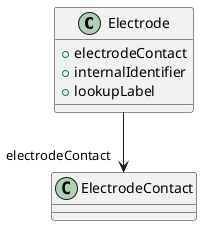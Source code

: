 @startuml
class Electrode {
+electrodeContact
+internalIdentifier
+lookupLabel

}
Electrode -d-> "electrodeContact" ElectrodeContact

@enduml